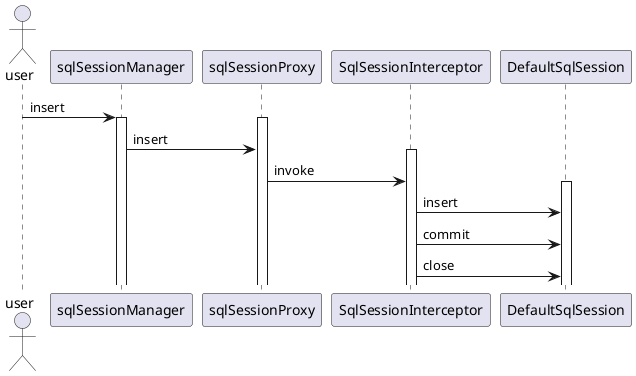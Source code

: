 @startuml
actor user
user->sqlSessionManager:insert
activate sqlSessionManager
activate sqlSessionProxy
sqlSessionManager -> sqlSessionProxy: insert

activate SqlSessionInterceptor

sqlSessionProxy ->SqlSessionInterceptor:invoke

activate DefaultSqlSession

SqlSessionInterceptor ->DefaultSqlSession:insert
SqlSessionInterceptor->DefaultSqlSession:commit
SqlSessionInterceptor->DefaultSqlSession:close


@enduml